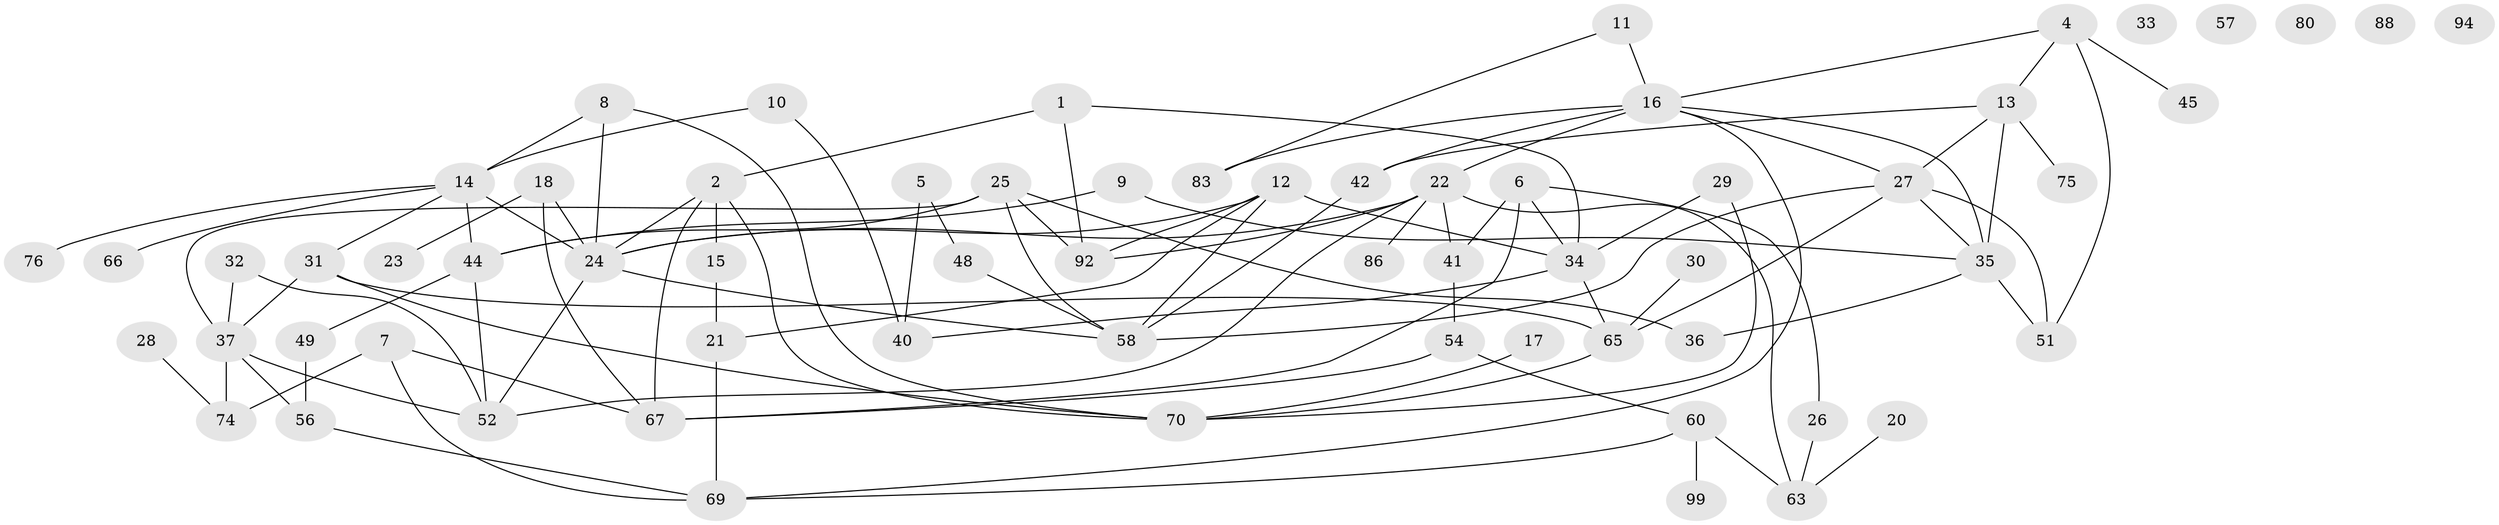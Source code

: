 // Generated by graph-tools (version 1.1) at 2025/23/03/03/25 07:23:25]
// undirected, 65 vertices, 103 edges
graph export_dot {
graph [start="1"]
  node [color=gray90,style=filled];
  1 [super="+91"];
  2 [super="+3"];
  4 [super="+68"];
  5;
  6 [super="+64"];
  7;
  8;
  9;
  10;
  11;
  12 [super="+19"];
  13 [super="+93"];
  14 [super="+77"];
  15 [super="+46"];
  16 [super="+61"];
  17;
  18;
  20;
  21;
  22 [super="+90"];
  23 [super="+38"];
  24 [super="+39"];
  25 [super="+55"];
  26 [super="+96"];
  27 [super="+71"];
  28;
  29;
  30 [super="+87"];
  31 [super="+47"];
  32 [super="+50"];
  33;
  34 [super="+62"];
  35 [super="+72"];
  36 [super="+84"];
  37 [super="+73"];
  40 [super="+43"];
  41;
  42;
  44 [super="+53"];
  45;
  48;
  49;
  51;
  52;
  54 [super="+59"];
  56 [super="+89"];
  57;
  58 [super="+85"];
  60 [super="+81"];
  63;
  65 [super="+79"];
  66;
  67 [super="+100"];
  69 [super="+82"];
  70 [super="+78"];
  74 [super="+95"];
  75 [super="+98"];
  76;
  80;
  83;
  86;
  88;
  92 [super="+97"];
  94;
  99;
  1 -- 2;
  1 -- 34;
  1 -- 92;
  2 -- 24;
  2 -- 15 [weight=2];
  2 -- 70;
  2 -- 67;
  4 -- 45;
  4 -- 51;
  4 -- 13;
  4 -- 16;
  5 -- 48;
  5 -- 40;
  6 -- 34;
  6 -- 41;
  6 -- 26;
  6 -- 67;
  7 -- 67;
  7 -- 74;
  7 -- 69;
  8 -- 14;
  8 -- 24;
  8 -- 70;
  9 -- 35;
  9 -- 44;
  10 -- 14;
  10 -- 40;
  11 -- 83;
  11 -- 16;
  12 -- 21;
  12 -- 34;
  12 -- 58;
  12 -- 24;
  12 -- 92;
  13 -- 27;
  13 -- 42;
  13 -- 35;
  13 -- 75;
  14 -- 24 [weight=2];
  14 -- 31;
  14 -- 66;
  14 -- 76;
  14 -- 44;
  15 -- 21;
  16 -- 83;
  16 -- 35;
  16 -- 69;
  16 -- 42;
  16 -- 27;
  16 -- 22;
  17 -- 70;
  18 -- 23;
  18 -- 24;
  18 -- 67;
  20 -- 63;
  21 -- 69;
  22 -- 41;
  22 -- 52;
  22 -- 86;
  22 -- 24;
  22 -- 92;
  22 -- 63;
  24 -- 52;
  24 -- 58;
  25 -- 37;
  25 -- 44;
  25 -- 58;
  25 -- 36;
  25 -- 92;
  26 -- 63;
  27 -- 51;
  27 -- 65;
  27 -- 35;
  27 -- 58;
  28 -- 74;
  29 -- 34;
  29 -- 70;
  30 -- 65;
  31 -- 70;
  31 -- 65;
  31 -- 37;
  32 -- 52;
  32 -- 37;
  34 -- 65;
  34 -- 40;
  35 -- 51;
  35 -- 36;
  37 -- 56;
  37 -- 74;
  37 -- 52;
  41 -- 54;
  42 -- 58;
  44 -- 52;
  44 -- 49;
  48 -- 58;
  49 -- 56;
  54 -- 67;
  54 -- 60;
  56 -- 69;
  60 -- 69;
  60 -- 99;
  60 -- 63;
  65 -- 70;
}
